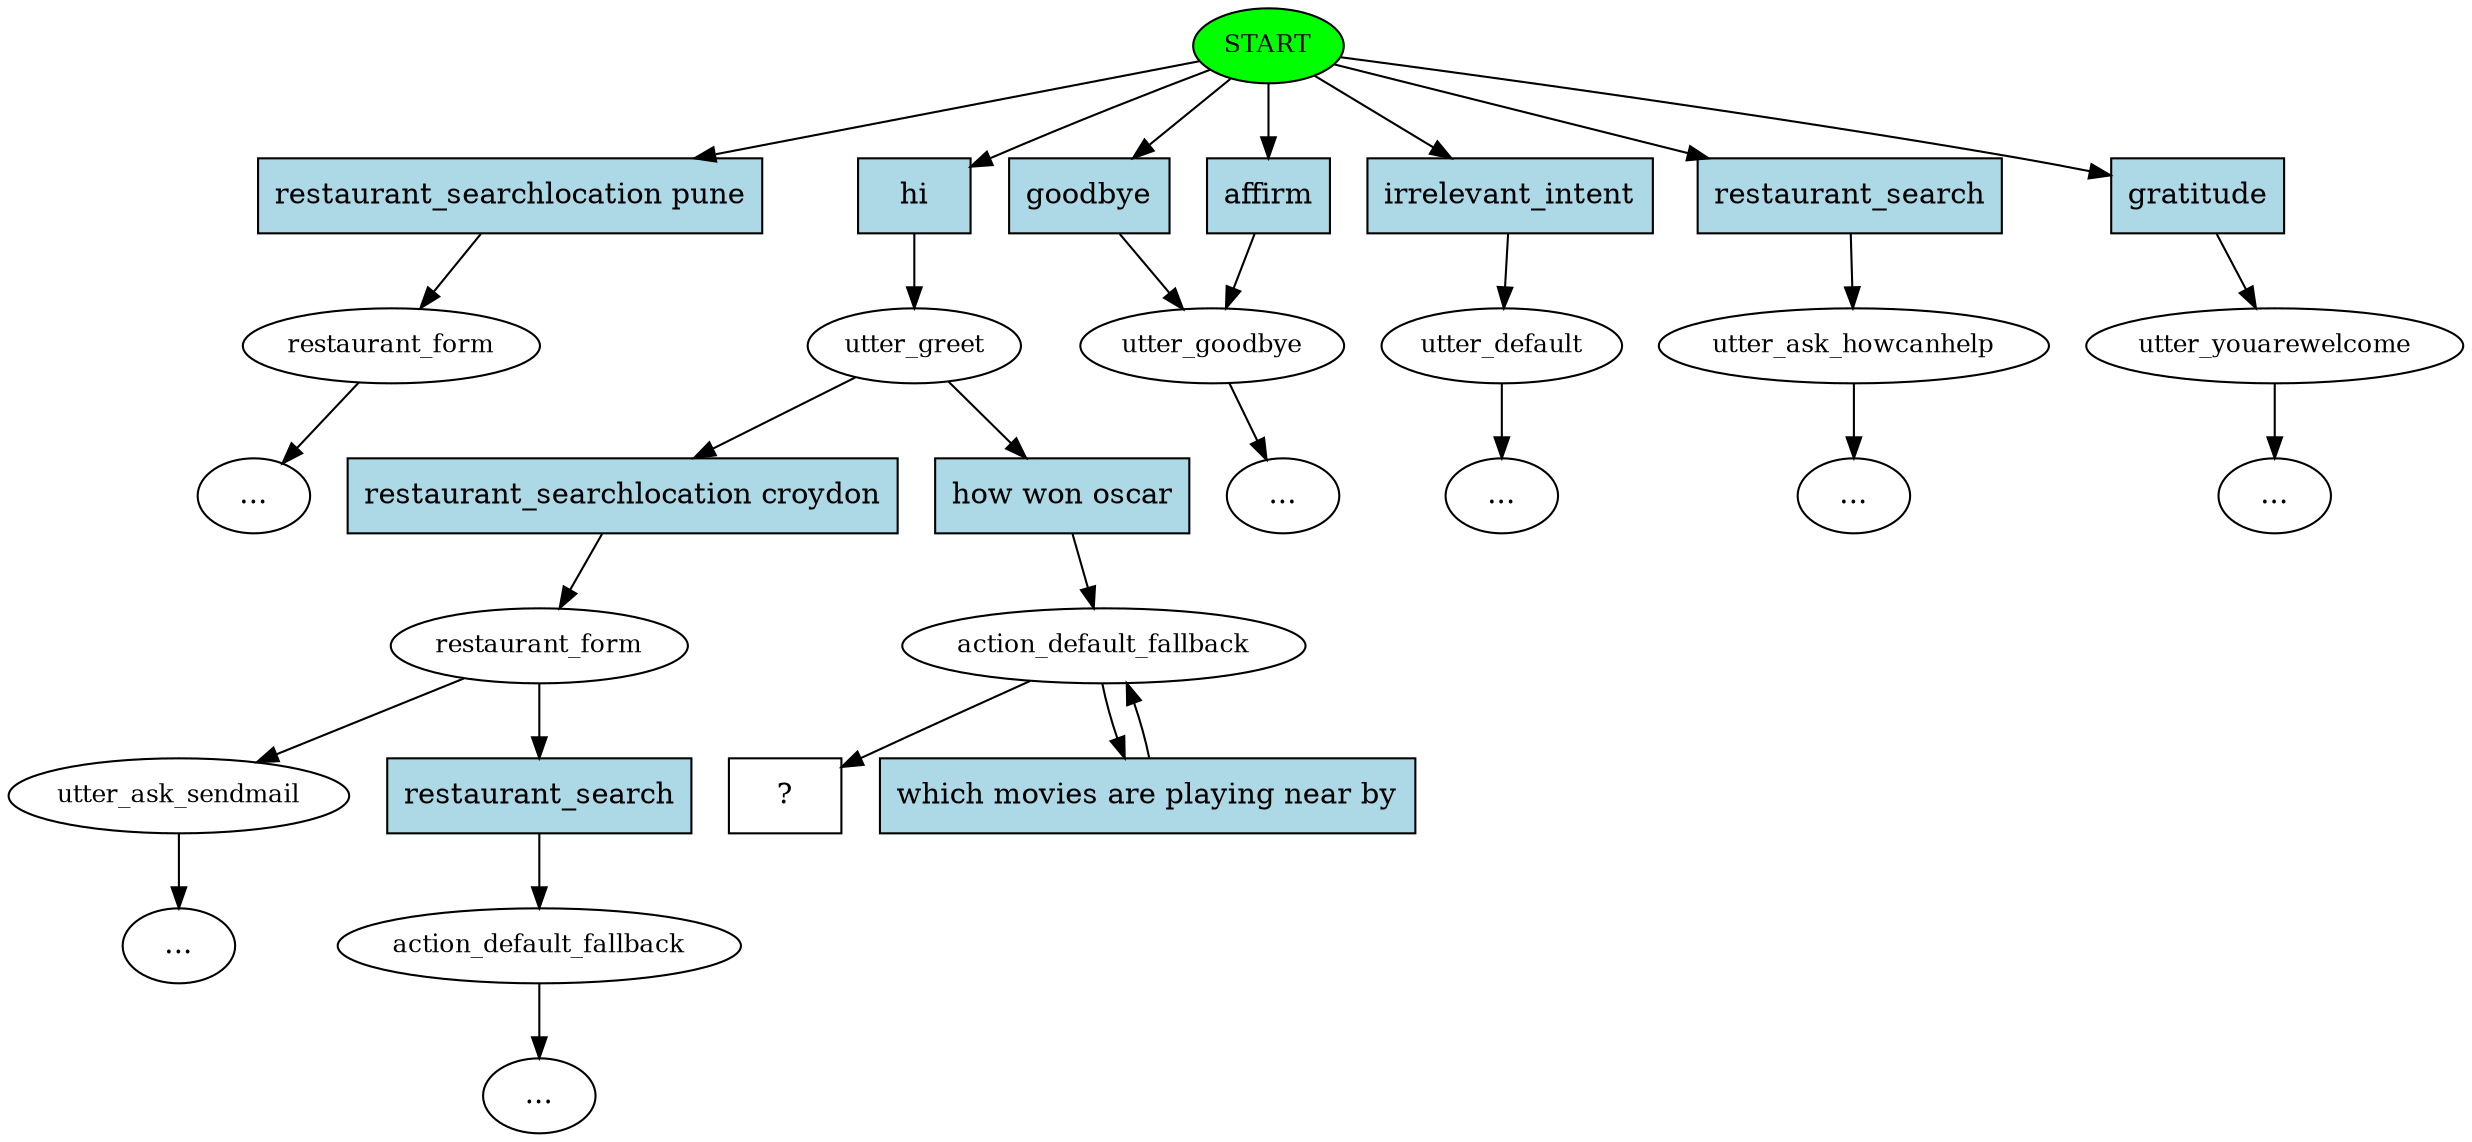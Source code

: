 digraph  {
0 [class="start active", fillcolor=green, fontsize=12, label=START, style=filled];
1 [class="", fontsize=12, label=restaurant_form];
"-4" [class=ellipsis, label="..."];
3 [class=active, fontsize=12, label=utter_greet];
4 [class="", fontsize=12, label=restaurant_form];
5 [class="", fontsize=12, label=utter_ask_sendmail];
9 [class="", fontsize=12, label=utter_goodbye];
10 [class="", fontsize=12, label=utter_default];
"-8" [class=ellipsis, label="..."];
32 [class="", fontsize=12, label=utter_ask_howcanhelp];
"-16" [class=ellipsis, label="..."];
"-18" [class=ellipsis, label="..."];
37 [class="", fontsize=12, label=utter_youarewelcome];
"-19" [class=ellipsis, label="..."];
40 [class="", fontsize=12, label=action_default_fallback];
"-20" [class=ellipsis, label="..."];
"-21" [class=ellipsis, label="..."];
45 [class=active, fontsize=12, label=action_default_fallback];
47 [class="intent dashed active", label="  ?  ", shape=rect];
48 [class=intent, fillcolor=lightblue, label="restaurant_searchlocation pune", shape=rect, style=filled];
49 [class="intent active", fillcolor=lightblue, label=hi, shape=rect, style=filled];
50 [class=intent, fillcolor=lightblue, label=goodbye, shape=rect, style=filled];
51 [class=intent, fillcolor=lightblue, label=affirm, shape=rect, style=filled];
52 [class=intent, fillcolor=lightblue, label=irrelevant_intent, shape=rect, style=filled];
53 [class=intent, fillcolor=lightblue, label=restaurant_search, shape=rect, style=filled];
54 [class=intent, fillcolor=lightblue, label=gratitude, shape=rect, style=filled];
55 [class=intent, fillcolor=lightblue, label="restaurant_searchlocation croydon", shape=rect, style=filled];
56 [class="intent active", fillcolor=lightblue, label="how won oscar", shape=rect, style=filled];
57 [class=intent, fillcolor=lightblue, label=restaurant_search, shape=rect, style=filled];
58 [class="intent active", fillcolor=lightblue, label="which movies are playing near by", shape=rect, style=filled];
0 -> 48  [class="", key=0];
0 -> 49  [class=active, key=0];
0 -> 50  [class="", key=0];
0 -> 51  [class="", key=0];
0 -> 52  [class="", key=0];
0 -> 53  [class="", key=0];
0 -> 54  [class="", key=0];
1 -> "-4"  [class="", key=NONE, label=""];
3 -> 55  [class="", key=0];
3 -> 56  [class=active, key=0];
4 -> 5  [class="", key=NONE, label=""];
4 -> 57  [class="", key=0];
5 -> "-21"  [class="", key=NONE, label=""];
9 -> "-18"  [class="", key=NONE, label=""];
10 -> "-8"  [class="", key=NONE, label=""];
32 -> "-16"  [class="", key=NONE, label=""];
37 -> "-19"  [class="", key=NONE, label=""];
40 -> "-20"  [class="", key=NONE, label=""];
45 -> 47  [class=active, key=NONE, label=""];
45 -> 58  [class=active, key=0];
48 -> 1  [class="", key=0];
49 -> 3  [class=active, key=0];
50 -> 9  [class="", key=0];
51 -> 9  [class="", key=0];
52 -> 10  [class="", key=0];
53 -> 32  [class="", key=0];
54 -> 37  [class="", key=0];
55 -> 4  [class="", key=0];
56 -> 45  [class=active, key=0];
57 -> 40  [class="", key=0];
58 -> 45  [class=active, key=0];
}
